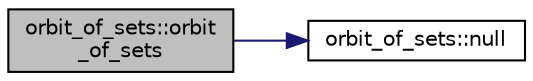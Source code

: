 digraph "orbit_of_sets::orbit_of_sets"
{
  edge [fontname="Helvetica",fontsize="10",labelfontname="Helvetica",labelfontsize="10"];
  node [fontname="Helvetica",fontsize="10",shape=record];
  rankdir="LR";
  Node0 [label="orbit_of_sets::orbit\l_of_sets",height=0.2,width=0.4,color="black", fillcolor="grey75", style="filled", fontcolor="black"];
  Node0 -> Node1 [color="midnightblue",fontsize="10",style="solid",fontname="Helvetica"];
  Node1 [label="orbit_of_sets::null",height=0.2,width=0.4,color="black", fillcolor="white", style="filled",URL="$d5/da0/classorbit__of__sets.html#a215cd3b2386ca2d4bda2e2cb9a9a04ff"];
}
